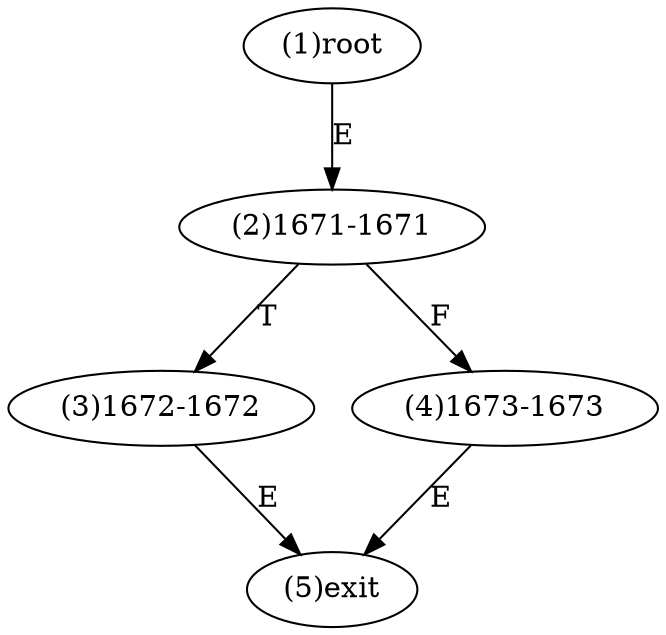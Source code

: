 digraph "" { 
1[ label="(1)root"];
2[ label="(2)1671-1671"];
3[ label="(3)1672-1672"];
4[ label="(4)1673-1673"];
5[ label="(5)exit"];
1->2[ label="E"];
2->4[ label="F"];
2->3[ label="T"];
3->5[ label="E"];
4->5[ label="E"];
}